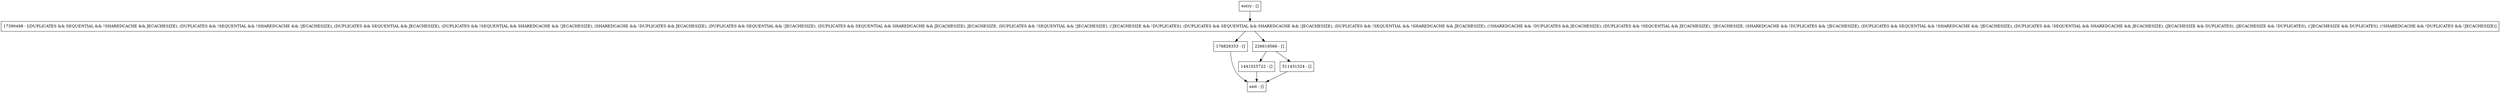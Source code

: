 digraph assertCursorState {
node [shape=record];
entry [label="entry - []"];
exit [label="exit - []"];
1441025722 [label="1441025722 - []"];
176826353 [label="176826353 - []"];
226619566 [label="226619566 - []"];
17390498 [label="17390498 - [(DUPLICATES && SEQUENTIAL && !SHAREDCACHE && JECACHESIZE), (DUPLICATES && !SEQUENTIAL && !SHAREDCACHE && !JECACHESIZE), (DUPLICATES && SEQUENTIAL && JECACHESIZE), (DUPLICATES && !SEQUENTIAL && SHAREDCACHE && !JECACHESIZE), (SHAREDCACHE && !DUPLICATES && JECACHESIZE), (DUPLICATES && SEQUENTIAL && !JECACHESIZE), (DUPLICATES && SEQUENTIAL && SHAREDCACHE && JECACHESIZE), JECACHESIZE, (DUPLICATES && !SEQUENTIAL && !JECACHESIZE), (!JECACHESIZE && !DUPLICATES), (DUPLICATES && SEQUENTIAL && SHAREDCACHE && !JECACHESIZE), (DUPLICATES && !SEQUENTIAL && !SHAREDCACHE && JECACHESIZE), (!SHAREDCACHE && !DUPLICATES && JECACHESIZE), (DUPLICATES && !SEQUENTIAL && JECACHESIZE), !JECACHESIZE, (SHAREDCACHE && !DUPLICATES && !JECACHESIZE), (DUPLICATES && SEQUENTIAL && !SHAREDCACHE && !JECACHESIZE), (DUPLICATES && !SEQUENTIAL && SHAREDCACHE && JECACHESIZE), (JECACHESIZE && DUPLICATES), (JECACHESIZE && !DUPLICATES), (!JECACHESIZE && DUPLICATES), (!SHAREDCACHE && !DUPLICATES && !JECACHESIZE)]"];
511431324 [label="511431324 - []"];
entry;
exit;
entry -> 17390498;
1441025722 -> exit;
176826353 -> exit;
226619566 -> 1441025722;
226619566 -> 511431324;
17390498 -> 176826353;
17390498 -> 226619566;
511431324 -> exit;
}
